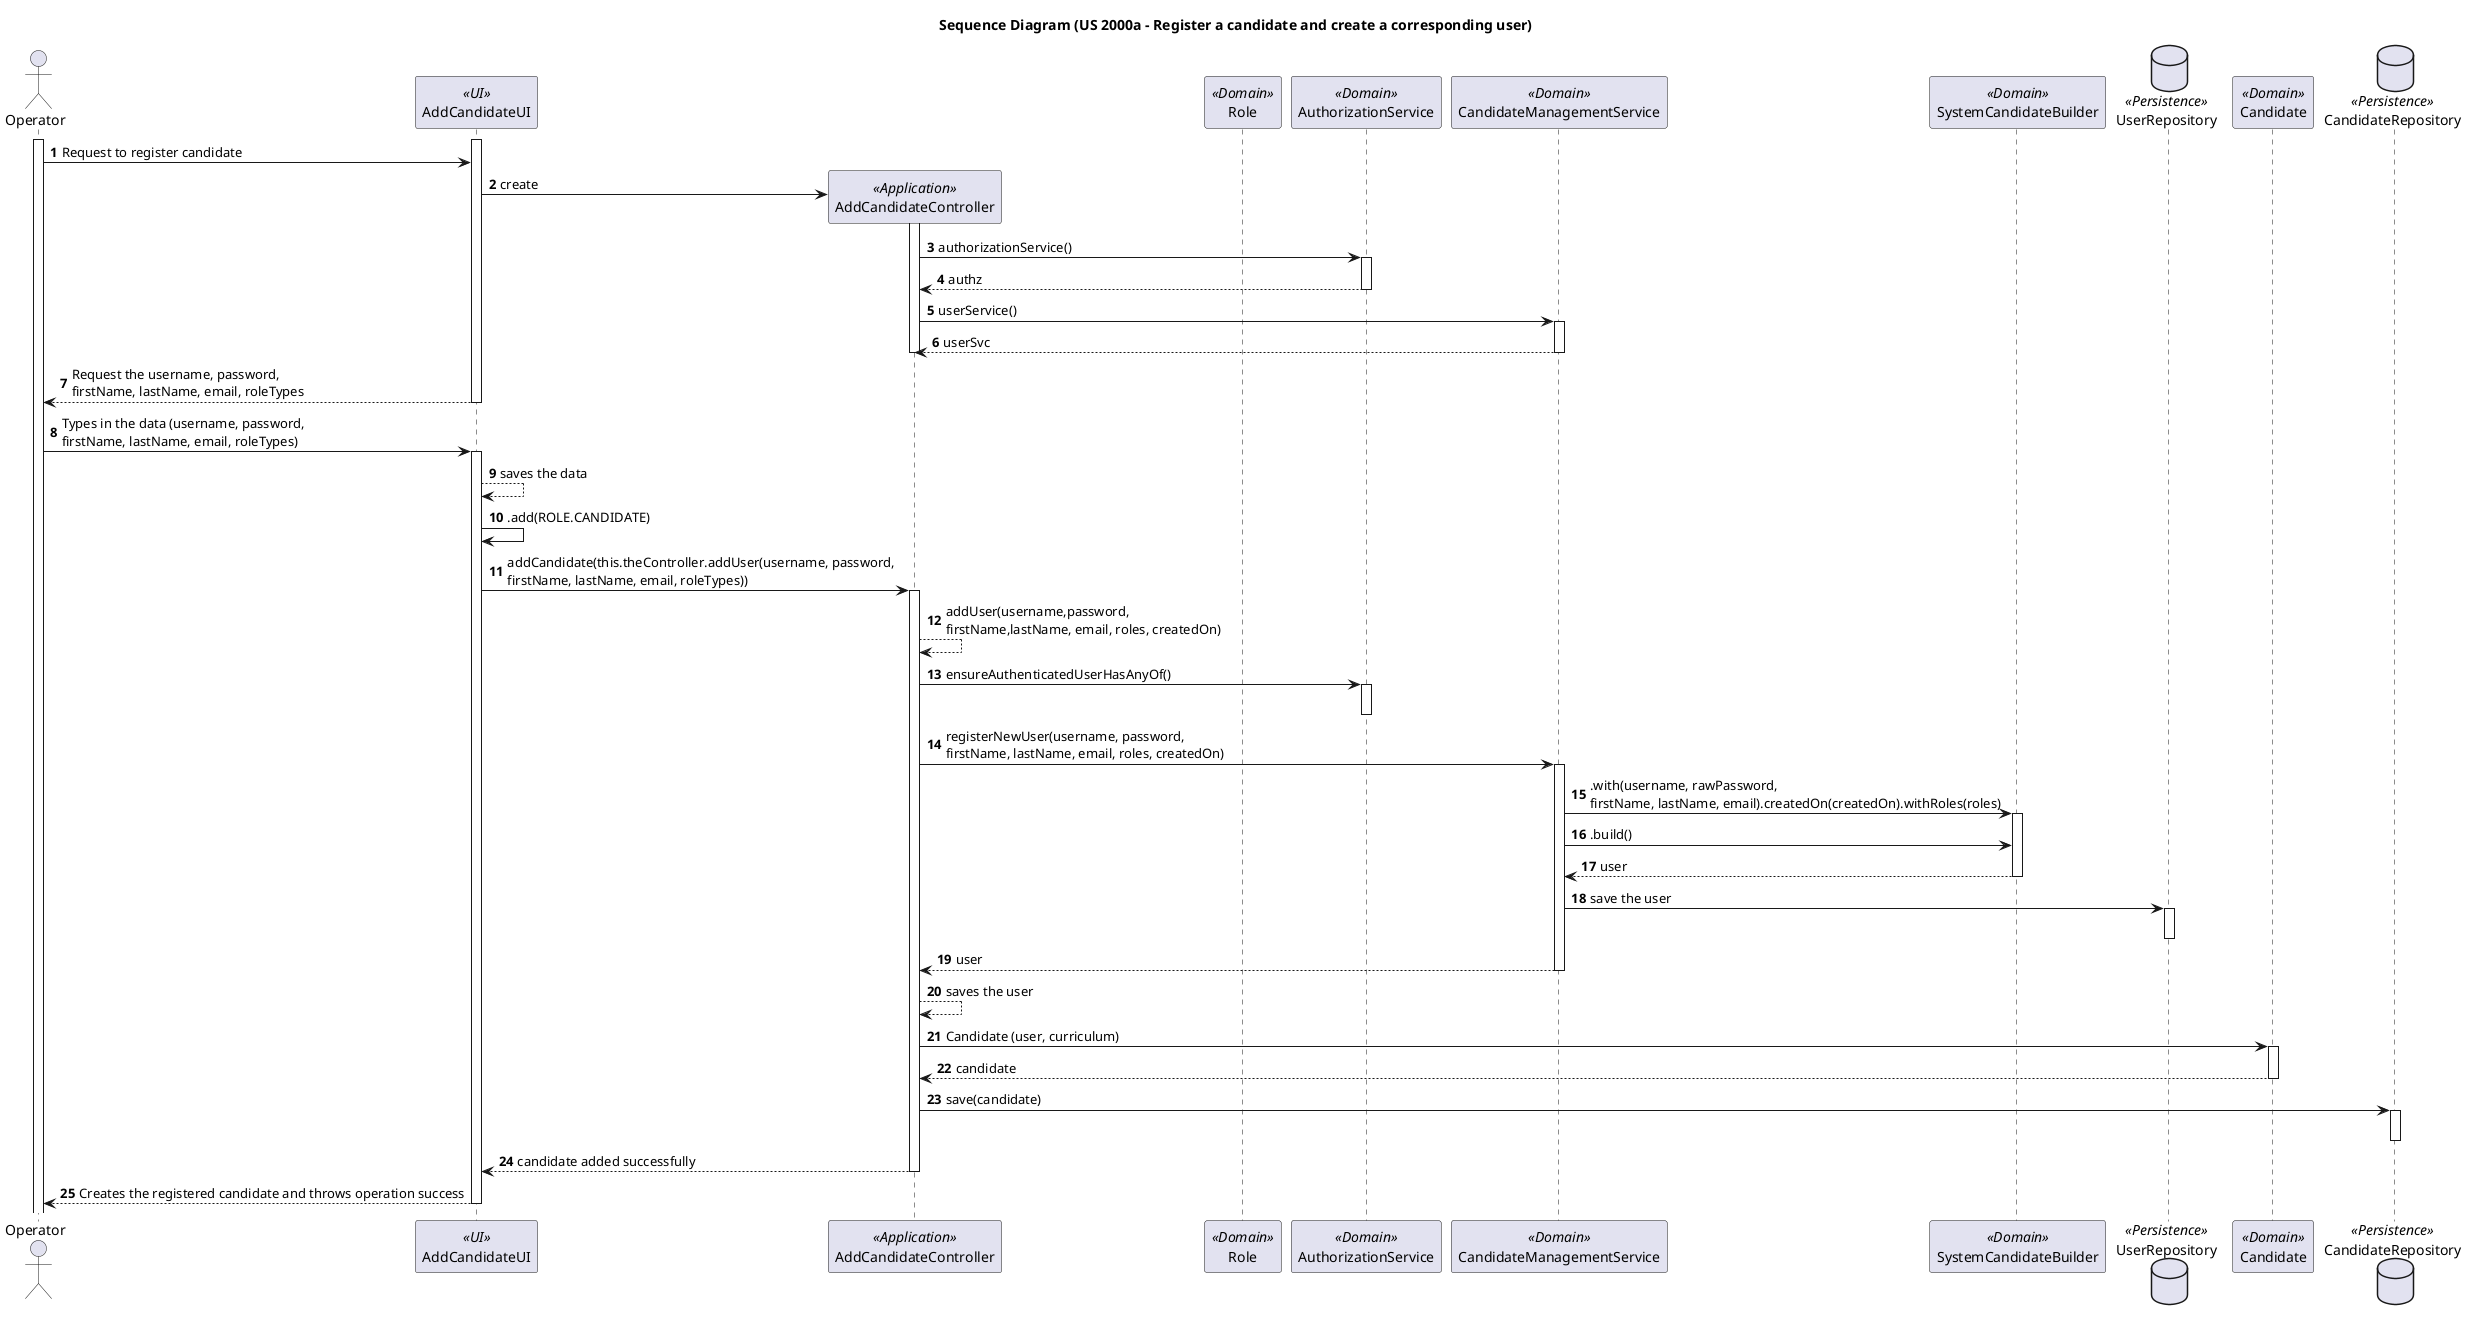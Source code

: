@startuml
title Sequence Diagram (US 2000a - Register a candidate and create a corresponding user)

autonumber
actor Operator as Operator
participant AddCandidateUI as UI <<UI>>
participant AddCandidateController as CTRL <<Application>>
participant Role as Role <<Domain>>
participant AuthorizationService as AS <<Domain>>
participant CandidateManagementService as UMS <<Domain>>
participant SystemCandidateBuilder as SUB <<Domain>>
database UserRepository as URepo <<Persistence>>
participant Candidate as C <<Domain>>
database CandidateRepository as CRepo <<Persistence>>


activate Operator
activate UI
Operator -> UI: Request to register candidate

UI -> CTRL**:create
activate CTRL
CTRL -> AS : authorizationService()
activate AS
AS --> CTRL: authz
deactivate AS
CTRL-> UMS : userService()
activate UMS
UMS-->CTRL: userSvc
deactivate UMS
deactivate CTRL
UI --> Operator: Request the username, password, \nfirstName, lastName, email, roleTypes
deactivate UI
Operator -> UI: Types in the data (username, password, \nfirstName, lastName, email, roleTypes)
activate UI
UI-->UI : saves the data
UI-> UI : .add(ROLE.CANDIDATE)
UI-> CTRL: addCandidate(this.theController.addUser(username, password, \nfirstName, lastName, email, roleTypes))
activate CTRL
CTRL-->CTRL: addUser(username,password, \nfirstName,lastName, email, roles, createdOn)
CTRL->AS : ensureAuthenticatedUserHasAnyOf()
activate AS
deactivate AS
CTRL-> UMS : registerNewUser(username, password, \nfirstName, lastName, email, roles, createdOn)
activate UMS
UMS->SUB: .with(username, rawPassword, \nfirstName, lastName, email).createdOn(createdOn).withRoles(roles)
activate SUB
UMS-> SUB: .build()
SUB--> UMS: user
deactivate SUB
UMS->URepo: save the user
activate URepo
deactivate URepo
UMS-->CTRL: user
deactivate UMS
CTRL-->CTRL: saves the user
CTRL-> C: Candidate (user, curriculum)
activate C
C--> CTRL: candidate
deactivate C
CTRL->CRepo: save(candidate)
activate CRepo
deactivate CRepo
CTRL-->UI : candidate added successfully
deactivate CTRL
UI --> Operator: Creates the registered candidate and throws operation success
deactivate UI

@enduml